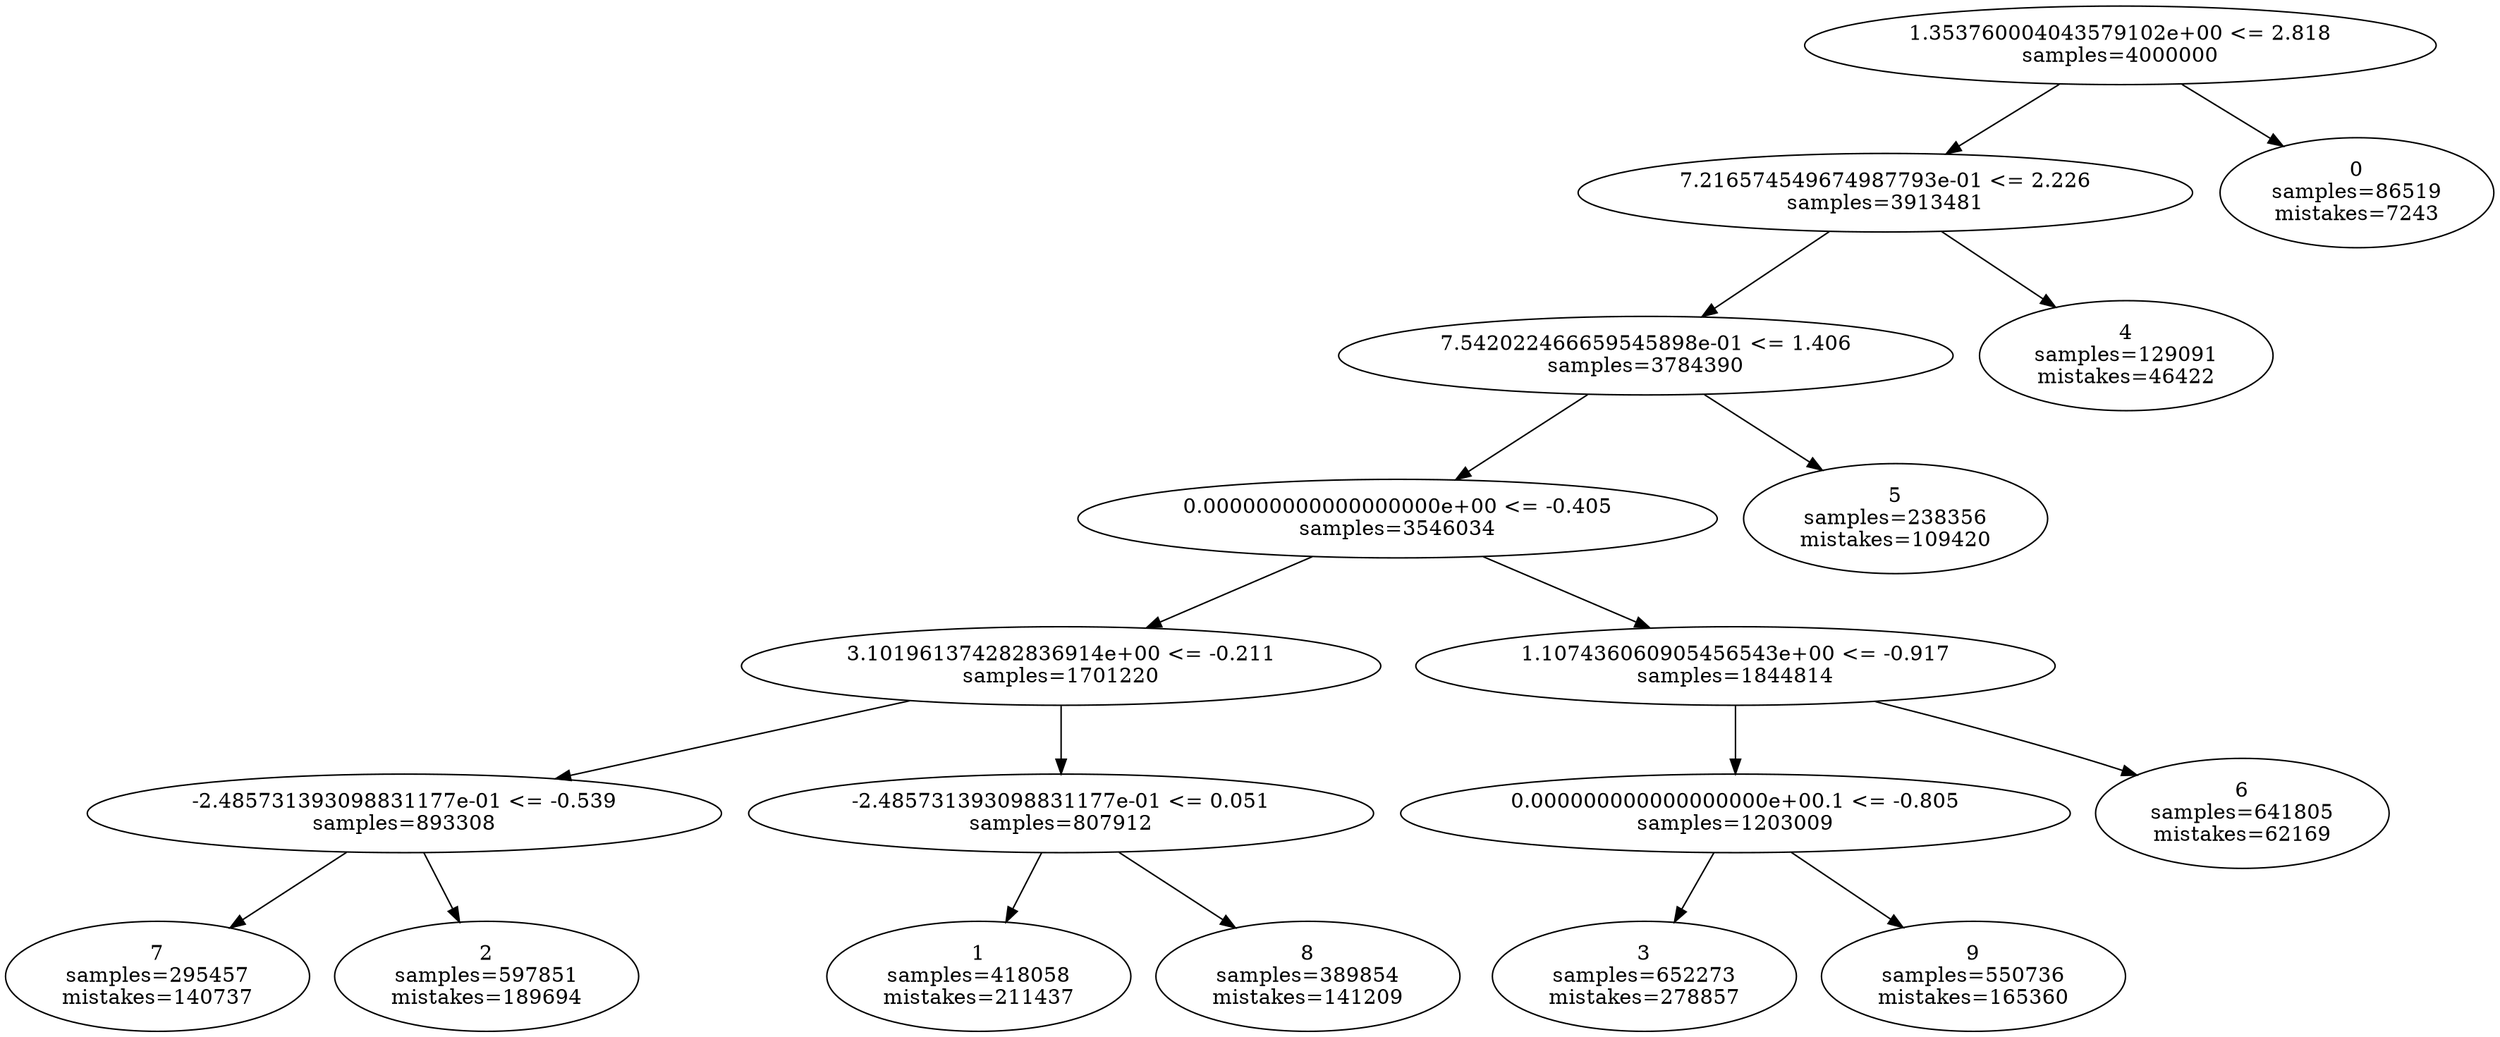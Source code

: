 digraph ClusteringTree {
n_0 [label="1.353760004043579102e+00 <= 2.818
samples=\4000000"];
n_1 [label="7.216574549674987793e-01 <= 2.226
samples=\3913481"];
n_2 [label="0
samples=\86519
mistakes=\7243"];
n_3 [label="7.542022466659545898e-01 <= 1.406
samples=\3784390"];
n_4 [label="4
samples=\129091
mistakes=\46422"];
n_5 [label="0.000000000000000000e+00 <= -0.405
samples=\3546034"];
n_6 [label="5
samples=\238356
mistakes=\109420"];
n_7 [label="3.101961374282836914e+00 <= -0.211
samples=\1701220"];
n_8 [label="1.107436060905456543e+00 <= -0.917
samples=\1844814"];
n_9 [label="-2.485731393098831177e-01 <= -0.539
samples=\893308"];
n_10 [label="-2.485731393098831177e-01 <= 0.051
samples=\807912"];
n_11 [label="0.000000000000000000e+00.1 <= -0.805
samples=\1203009"];
n_12 [label="6
samples=\641805
mistakes=\62169"];
n_13 [label="7
samples=\295457
mistakes=\140737"];
n_14 [label="2
samples=\597851
mistakes=\189694"];
n_15 [label="1
samples=\418058
mistakes=\211437"];
n_16 [label="8
samples=\389854
mistakes=\141209"];
n_17 [label="3
samples=\652273
mistakes=\278857"];
n_18 [label="9
samples=\550736
mistakes=\165360"];
n_0 -> n_1;
n_0 -> n_2;
n_1 -> n_3;
n_1 -> n_4;
n_3 -> n_5;
n_3 -> n_6;
n_5 -> n_7;
n_5 -> n_8;
n_7 -> n_9;
n_7 -> n_10;
n_8 -> n_11;
n_8 -> n_12;
n_9 -> n_13;
n_9 -> n_14;
n_10 -> n_15;
n_10 -> n_16;
n_11 -> n_17;
n_11 -> n_18;
}
